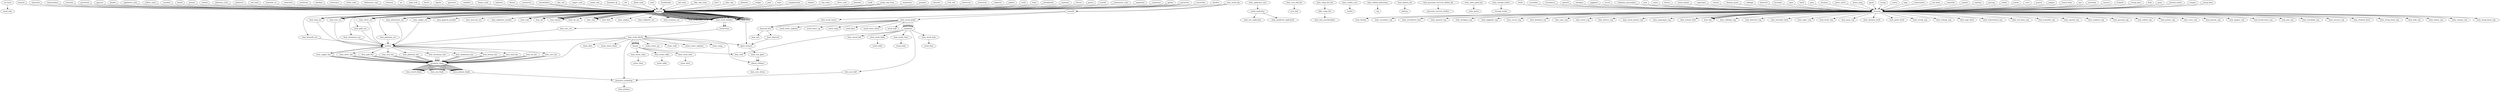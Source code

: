 digraph G {
"cut trees" -> wood_logs
item_stone_block -> stone_stairs_down
item_wood_door -> wood_door
item_replicator_unit -> small_replicator
item_wood_plank -> wood_floor
item_wood_plank -> wood_stairs_down
item_stone_block -> primitive_forge
item_stone_block -> stone_stairs_up
item_cryo_bed_kit -> cryo_bed
item_wood_log -> sawmill
item_stone_block -> stone_wall
item_camp_fire_kit -> fake_camp_fire
item_cordex_core -> cordex
item_stone_block -> mason
item_stone_boulder -> stonecutter
item_refined_plutonium -> rtg
item_battery_kit -> battery
item_stone_block -> stone_stairs_updown
item_personal_survival_shelter_kit -> personal_survival_shelter
item_stone_block -> glass_furnace
item_wood_plank -> wood_wall
item_stone_door -> stone_door
item_wood_table -> wood_table
item_wood_plank -> carpenter
item_wood_plank -> wood_stairs_updown
item_stone_block -> smelter
item_wood_plank -> wood_stairs_up
item_solar_panel_kit -> solar_panel
item_stone_chair -> stone_chair
item_stone_table -> stone_table
item_stone_block -> stone_ramp
item_wood_plank -> charcoal_hut
item_stone_block -> stone_floor
item_stone_block -> primitive_workshop
item_wood_plank -> wood_ramp
item_wood_chair -> wood_chair
item_stone_block -> silicon_refinery
item_raw_glass -> silicon_refinery
item_storage_locker -> storage_locker
item_wood_waste -> charcoal_hut
charcoal_hut -> item_charcoal
charcoal_hut -> item_ash
item_wood_plank -> carpenter
carpenter -> item_wood_door
item_wood_plank -> carpenter
carpenter -> item_sword_hilt
item_stone_block -> mason
mason -> item_stone_door
item_bronze_bar -> primitive_forge
primitive_forge -> item_sword_blade
item_tin_bar -> primitive_forge
primitive_forge -> item_axe_blade
item_lead_ore -> smelter
smelter -> item_lead_bar
small_replicator -> item_tea_replicated
item_tin_bar -> primitive_forge
primitive_forge -> item_sword_blade
item_zinc_bar -> primitive_forge
primitive_forge -> item_sword_blade
item_copper_bar -> primitive_forge
primitive_forge -> item_pickaxe_blade
item_silver_bar -> primitive_forge
primitive_forge -> item_sword_blade
item_stone_block -> mason
mason -> item_stone_chair
item_gold_bar -> primitive_forge
primitive_forge -> item_sword_blade
item_iron_bar -> primitive_forge
primitive_forge -> item_sword_blade
item_platinum_bar -> primitive_forge
primitive_forge -> item_pickaxe_blade
item_copper_bar -> primitive_forge
primitive_forge -> item_sword_blade
item_chromium_bar -> primitive_forge
primitive_forge -> item_pickaxe_blade
item_chromium_bar -> primitive_forge
primitive_forge -> item_sword_blade
item_raw_glass -> silicon_refinery
silicon_refinery -> item_raw_silicon
item_copper_bar -> primitive_forge
primitive_forge -> item_axe_blade
item_aluminium_ore -> smelter
smelter -> item_aluminium_bar
item_aluminium_bar -> primitive_forge
primitive_forge -> item_sword_blade
item_aluminium_bar -> primitive_forge
primitive_forge -> item_axe_blade
item_bismuth_ore -> smelter
item_copper_bar -> smelter
smelter -> item_bronze_bar
item_silver_bar -> primitive_forge
primitive_forge -> item_pickaxe_blade
item_stone_block -> mason
mason -> item_club
item_lead_bar -> primitive_forge
primitive_forge -> item_sword_blade
item_copper_ore -> smelter
smelter -> item_copper_bar
small_replicator -> item_sandwich_replicated
item_iron_bar -> primitive_forge
primitive_forge -> item_pickaxe_blade
item_zinc_ore -> smelter
smelter -> item_zinc_bar
item_gold_bar -> primitive_forge
primitive_forge -> item_pickaxe_blade
item_lead_bar -> primitive_forge
primitive_forge -> item_pickaxe_blade
item_platinum_bar -> primitive_forge
primitive_forge -> item_sword_blade
item_aluminium_bar -> primitive_forge
primitive_forge -> item_pickaxe_blade
item_tin_bar -> primitive_forge
primitive_forge -> item_pickaxe_blade
item_stone_boulder -> stonecutter
stonecutter -> item_stone_block
item_lead_bar -> primitive_forge
primitive_forge -> item_axe_blade
item_wood_plank -> carpenter
carpenter -> item_wood_table
item_zinc_bar -> primitive_forge
primitive_forge -> item_axe_blade
item_iron_ore -> smelter
smelter -> item_iron_bar
fake_camp_fire -> item_tiny_marshmallow
item_gold_bar -> primitive_forge
primitive_forge -> item_axe_blade
item_iron_bar -> primitive_forge
primitive_forge -> item_axe_blade
item_charcoal -> glass_furnace
item_sand -> glass_furnace
glass_furnace -> item_raw_glass
item_chromium_bar -> primitive_forge
primitive_forge -> item_axe_blade
item_bronze_bar -> primitive_forge
primitive_forge -> item_pickaxe_blade
item_pickaxe_blade -> primitive_workshop
item_axe_haft -> primitive_workshop
primitive_workshop -> item_pickaxe
item_chromium_ore -> smelter
smelter -> item_chromium_bar
item_stone_block -> mason
mason -> item_stone_table
item_platinum_bar -> primitive_forge
primitive_forge -> item_axe_blade
item_zinc_bar -> primitive_forge
primitive_forge -> item_pickaxe_blade
item_gold_ore -> smelter
smelter -> item_gold_bar
item_silver_bar -> primitive_forge
primitive_forge -> item_axe_blade
item_wood_log -> sawmill
sawmill -> item_wood_plank
sawmill -> item_wood_waste
item_silver_ore -> smelter
smelter -> item_silver_bar
item_wood_plank -> carpenter
carpenter -> item_axe_haft
item_wood_plank -> carpenter
carpenter -> item_club
item_bronze_bar -> primitive_forge
primitive_forge -> item_axe_blade
item_platinum_ore -> smelter
smelter -> item_platinum_bar
item_wood_plank -> carpenter
carpenter -> item_wood_chair
microcline -> mining -> item_stone_boulder
rhyolite -> mining -> item_stone_boulder
bauxite -> mining -> item_aluminium_ore
claystone -> mining -> item_stone_boulder
bismunthine -> mining -> item_bismuth_ore
chromite -> mining -> item_chromium_ore
pyrolusite -> mining -> item_stone_boulder
gypsum -> mining -> item_gypsum_powder
phylite -> mining -> item_stone_boulder
sphalerite_rock -> mining -> item_zinc_ore
yellow_sand -> mining -> item_sand
cinnabar -> mining -> item_mercury_ore
basalt -> mining -> item_stone_boulder
granite -> mining -> item_stone_boulder
alunite -> mining -> item_stone_boulder
platinum_rock -> mining -> item_platinum_ore
alabaster -> mining -> item_alabaster_powder
red_sand -> mining -> item_sand
hematite_se -> mining -> item_iron_ore
malachite -> mining -> item_copper_ore
mudstone -> mining -> item_stone_boulder
obsidian -> mining -> item_stone_boulder
orthoclase -> mining -> item_stone_boulder
white_sand -> mining -> item_sand
bithumous_coal -> mining -> item_coal
siltstone -> mining -> item_oil
jet -> mining -> item_stone_boulder
gold_rock -> mining -> item_gold_ore
dacite -> mining -> item_stone_boulder
lignite -> mining -> item_coal
quartzite -> mining -> item_stone_boulder
cobaltite -> mining -> item_stone_boulder
loamy_sand -> mining -> item_topsoil
andesite -> mining -> item_stone_boulder
diorite -> mining -> item_stone_boulder
cassiterite -> mining -> item_tin_ore
tetrahedrite -> mining -> item_copper_ore
tetrahedrite -> mining -> item_silver_ore
clay_soil -> mining -> item_clay
copper_rock -> mining -> item_copper_ore
sandy_clay -> mining -> item_clay
hematite_ig -> mining -> item_iron_ore
silt -> mining -> item_topsoil
black_sand -> mining -> item_sand
sand -> mining -> item_sand
hornblende -> mining -> item_stone_boulder
silt_loam -> mining -> item_topsoil
silty_clay_loam -> mining -> item_topsoil
chert -> mining -> item_flint
silty_clay -> mining -> item_clay
dolomite -> mining -> item_stone_boulder
realgar -> mining -> item_stone_boulder
peat -> mining -> item_topsoil
loam -> mining -> item_topsoil
conglomerate -> mining -> item_stone_boulder
stibnite -> mining -> item_stone_boulder
clay_loam -> mining -> item_clay
silver_rock -> mining -> item_silver_ore
kaolinite -> mining -> item_stone_boulder
chalk -> mining -> item_stone_boulder
sandy_clay_loam -> mining -> item_topsoil
sandy_clay_loam -> mining -> item_clay
serpentine -> mining -> item_stone_boulder
graphite -> mining -> item_stone_boulder
limonite -> mining -> item_iron_ore
rock_salt -> mining -> item_stone_boulder
limestone -> mining -> item_stone_boulder
brimstone -> mining -> item_sulphur
saltpeter -> mining -> item_saltpeter_ore
gabbro -> mining -> item_stone_boulder
rutile -> mining -> item_uranium_ore
shale -> mining -> item_oil
pitchblende -> mining -> item_uranium_ore
orpiment -> mining -> item_stone_boulder
olivine -> mining -> item_stone_boulder
gneiss -> mining -> item_stone_boulder
marble -> mining -> item_stone_boulder
aluminium_rock -> mining -> item_aluminium_ore
magnetite -> mining -> item_iron_ore
sandstone -> mining -> item_sand
galena -> mining -> item_lead_ore
galena -> mining -> item_silver_ore
garnierite -> mining -> item_lead_ore
garnierite -> mining -> item_nickel_ore
reeds -> farming -> item_thread
cucumber -> farming -> item_cucumber_veg
strawberry -> farming -> item_strawberry_fruit
spinach -> farming -> item_spinach_veg
chickpea -> farming -> item_chickpea_veg
eggplant -> farming -> item_eggplant_veg
carrot -> farming -> item_carrot_veg
bambara_groundnut -> farming -> item_bambara_nut
yam -> farming -> item_yam_veg
onion -> farming -> item_onion_veg
lettuce -> farming -> item_lettuce_veg
sweet_potato -> farming -> item_sweet_potato_veg
asparagus -> farming -> item_asparagus_veg
tomato -> farming -> item_tomato_fruit
dummy_grass -> farming -> item_hay
cabbage -> farming -> item_cabbage_veg
beetroot -> farming -> item_beetroot_veg
lavendar -> farming -> item_lavendar_herb
caper -> farming -> item_caper_veg
lentil -> farming -> item_lentil_veg
goya -> farming -> item_goya_veg
chickory -> farming -> item_chickory_herb
grass_short -> farming -> item_hay
grass_long -> farming -> item_hay
garlic -> farming -> item_garlic_herb
turnip -> farming -> item_turnip_veg
celery -> farming -> item_celergy_veg
sage -> farming -> item_sage_herb
watermelon -> farming -> item_watermelon_veg
red_bean -> farming -> item_red_bean_veg
tomatillo -> farming -> item_tomatillo_veg
squash -> farming -> item_squash_veg
soybean -> farming -> item_soybean_veg
parsnip -> farming -> item_parsnip_veg
radish -> farming -> item_radish_veg
potato -> farming -> item_potato_veg
cress -> farming -> item_cress_veg
peanut -> farming -> item_peanut_veg
pepper -> farming -> item_pepper_veg
broad_bean -> farming -> item_broad_bean_veg
pea -> farming -> item_pea_veg
artichoke -> farming -> item_artichoke_veg
cassava -> farming -> item_cassava_veg
rhubarb -> farming -> item_rhubarb_herb
string_bean -> farming -> item_string_bean_veg
leek -> farming -> item_leek_veg
grass -> farming -> item_hay
horned_melon -> farming -> item_melon_veg
cowpea -> farming -> item_cowpea_veg
mung_bean -> farming -> item_mung_bean_veg
}
